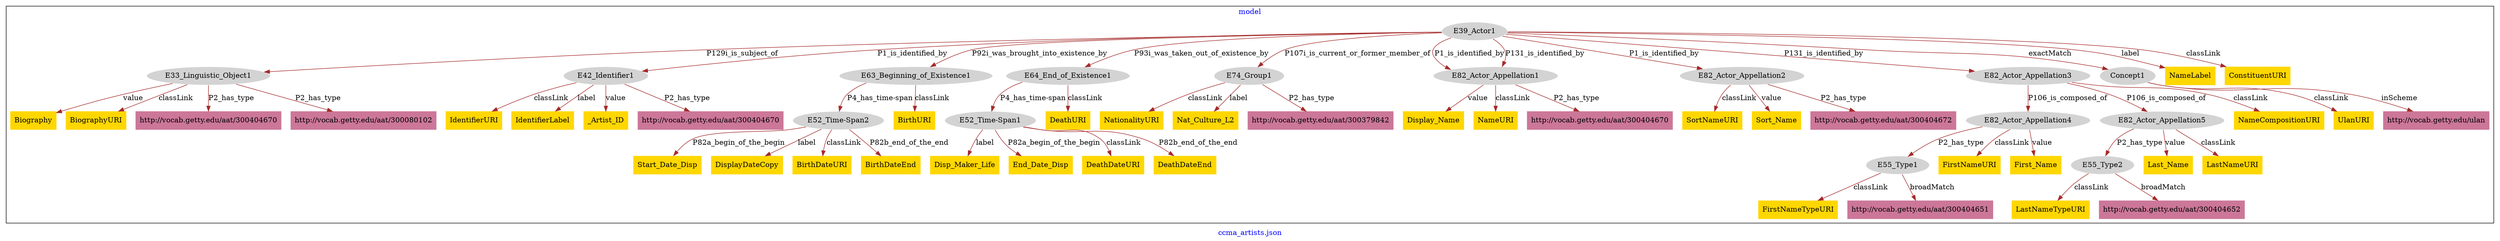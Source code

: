 digraph n0 {
fontcolor="blue"
remincross="true"
label="ccma_artists.json"
subgraph cluster {
label="model"
n2[style="filled",color="white",fillcolor="lightgray",label="E39_Actor1"];
n3[style="filled",color="white",fillcolor="lightgray",label="E33_Linguistic_Object1"];
n4[style="filled",color="white",fillcolor="lightgray",label="E42_Identifier1"];
n5[style="filled",color="white",fillcolor="lightgray",label="E63_Beginning_of_Existence1"];
n6[style="filled",color="white",fillcolor="lightgray",label="E64_End_of_Existence1"];
n7[style="filled",color="white",fillcolor="lightgray",label="E74_Group1"];
n8[style="filled",color="white",fillcolor="lightgray",label="E82_Actor_Appellation1"];
n9[style="filled",color="white",fillcolor="lightgray",label="E82_Actor_Appellation2"];
n10[style="filled",color="white",fillcolor="lightgray",label="E82_Actor_Appellation3"];
n11[style="filled",color="white",fillcolor="lightgray",label="Concept1"];
n12[style="filled",color="white",fillcolor="lightgray",label="E52_Time-Span2"];
n13[style="filled",color="white",fillcolor="lightgray",label="E52_Time-Span1"];
n14[style="filled",color="white",fillcolor="lightgray",label="E82_Actor_Appellation4"];
n15[style="filled",color="white",fillcolor="lightgray",label="E82_Actor_Appellation5"];
n16[style="filled",color="white",fillcolor="lightgray",label="E55_Type1"];
n17[style="filled",color="white",fillcolor="lightgray",label="E55_Type2"];
n18[shape="plaintext",style="filled",fillcolor="gold",label="Last_Name"];
n19[shape="plaintext",style="filled",fillcolor="gold",label="Display_Name"];
n20[shape="plaintext",style="filled",fillcolor="gold",label="SortNameURI"];
n21[shape="plaintext",style="filled",fillcolor="gold",label="Disp_Maker_Life"];
n22[shape="plaintext",style="filled",fillcolor="gold",label="End_Date_Disp"];
n23[shape="plaintext",style="filled",fillcolor="gold",label="FirstNameTypeURI"];
n24[shape="plaintext",style="filled",fillcolor="gold",label="Start_Date_Disp"];
n25[shape="plaintext",style="filled",fillcolor="gold",label="Biography"];
n26[shape="plaintext",style="filled",fillcolor="gold",label="FirstNameURI"];
n27[shape="plaintext",style="filled",fillcolor="gold",label="First_Name"];
n28[shape="plaintext",style="filled",fillcolor="gold",label="UlanURI"];
n29[shape="plaintext",style="filled",fillcolor="gold",label="DeathDateURI"];
n30[shape="plaintext",style="filled",fillcolor="gold",label="NationalityURI"];
n31[shape="plaintext",style="filled",fillcolor="gold",label="DisplayDateCopy"];
n32[shape="plaintext",style="filled",fillcolor="gold",label="BirthDateURI"];
n33[shape="plaintext",style="filled",fillcolor="gold",label="DeathURI"];
n34[shape="plaintext",style="filled",fillcolor="gold",label="IdentifierURI"];
n35[shape="plaintext",style="filled",fillcolor="gold",label="IdentifierLabel"];
n36[shape="plaintext",style="filled",fillcolor="gold",label="LastNameTypeURI"];
n37[shape="plaintext",style="filled",fillcolor="gold",label="_Artist_ID"];
n38[shape="plaintext",style="filled",fillcolor="gold",label="Sort_Name"];
n39[shape="plaintext",style="filled",fillcolor="gold",label="Nat_Culture_L2"];
n40[shape="plaintext",style="filled",fillcolor="gold",label="NameCompositionURI"];
n41[shape="plaintext",style="filled",fillcolor="gold",label="BiographyURI"];
n42[shape="plaintext",style="filled",fillcolor="gold",label="NameLabel"];
n43[shape="plaintext",style="filled",fillcolor="gold",label="NameURI"];
n44[shape="plaintext",style="filled",fillcolor="gold",label="DeathDateEnd"];
n45[shape="plaintext",style="filled",fillcolor="gold",label="LastNameURI"];
n46[shape="plaintext",style="filled",fillcolor="gold",label="BirthDateEnd"];
n47[shape="plaintext",style="filled",fillcolor="gold",label="ConstituentURI"];
n48[shape="plaintext",style="filled",fillcolor="gold",label="BirthURI"];
n49[shape="plaintext",style="filled",fillcolor="#CC7799",label="http://vocab.getty.edu/aat/300404670"];
n50[shape="plaintext",style="filled",fillcolor="#CC7799",label="http://vocab.getty.edu/aat/300080102"];
n51[shape="plaintext",style="filled",fillcolor="#CC7799",label="http://vocab.getty.edu/aat/300404672"];
n52[shape="plaintext",style="filled",fillcolor="#CC7799",label="http://vocab.getty.edu/aat/300404670"];
n53[shape="plaintext",style="filled",fillcolor="#CC7799",label="http://vocab.getty.edu/aat/300379842"];
n54[shape="plaintext",style="filled",fillcolor="#CC7799",label="http://vocab.getty.edu/aat/300404652"];
n55[shape="plaintext",style="filled",fillcolor="#CC7799",label="http://vocab.getty.edu/aat/300404670"];
n56[shape="plaintext",style="filled",fillcolor="#CC7799",label="http://vocab.getty.edu/aat/300404651"];
n57[shape="plaintext",style="filled",fillcolor="#CC7799",label="http://vocab.getty.edu/ulan"];
}
n2 -> n3[color="brown",fontcolor="black",label="P129i_is_subject_of"]
n2 -> n4[color="brown",fontcolor="black",label="P1_is_identified_by"]
n2 -> n5[color="brown",fontcolor="black",label="P92i_was_brought_into_existence_by"]
n2 -> n6[color="brown",fontcolor="black",label="P93i_was_taken_out_of_existence_by"]
n2 -> n7[color="brown",fontcolor="black",label="P107i_is_current_or_former_member_of"]
n2 -> n8[color="brown",fontcolor="black",label="P1_is_identified_by"]
n2 -> n9[color="brown",fontcolor="black",label="P1_is_identified_by"]
n2 -> n10[color="brown",fontcolor="black",label="P131_is_identified_by"]
n2 -> n11[color="brown",fontcolor="black",label="exactMatch"]
n5 -> n12[color="brown",fontcolor="black",label="P4_has_time-span"]
n6 -> n13[color="brown",fontcolor="black",label="P4_has_time-span"]
n10 -> n14[color="brown",fontcolor="black",label="P106_is_composed_of"]
n10 -> n15[color="brown",fontcolor="black",label="P106_is_composed_of"]
n14 -> n16[color="brown",fontcolor="black",label="P2_has_type"]
n15 -> n17[color="brown",fontcolor="black",label="P2_has_type"]
n15 -> n18[color="brown",fontcolor="black",label="value"]
n8 -> n19[color="brown",fontcolor="black",label="value"]
n9 -> n20[color="brown",fontcolor="black",label="classLink"]
n13 -> n21[color="brown",fontcolor="black",label="label"]
n13 -> n22[color="brown",fontcolor="black",label="P82a_begin_of_the_begin"]
n16 -> n23[color="brown",fontcolor="black",label="classLink"]
n12 -> n24[color="brown",fontcolor="black",label="P82a_begin_of_the_begin"]
n3 -> n25[color="brown",fontcolor="black",label="value"]
n14 -> n26[color="brown",fontcolor="black",label="classLink"]
n14 -> n27[color="brown",fontcolor="black",label="value"]
n11 -> n28[color="brown",fontcolor="black",label="classLink"]
n13 -> n29[color="brown",fontcolor="black",label="classLink"]
n7 -> n30[color="brown",fontcolor="black",label="classLink"]
n12 -> n31[color="brown",fontcolor="black",label="label"]
n12 -> n32[color="brown",fontcolor="black",label="classLink"]
n6 -> n33[color="brown",fontcolor="black",label="classLink"]
n4 -> n34[color="brown",fontcolor="black",label="classLink"]
n4 -> n35[color="brown",fontcolor="black",label="label"]
n17 -> n36[color="brown",fontcolor="black",label="classLink"]
n4 -> n37[color="brown",fontcolor="black",label="value"]
n9 -> n38[color="brown",fontcolor="black",label="value"]
n7 -> n39[color="brown",fontcolor="black",label="label"]
n10 -> n40[color="brown",fontcolor="black",label="classLink"]
n3 -> n41[color="brown",fontcolor="black",label="classLink"]
n2 -> n42[color="brown",fontcolor="black",label="label"]
n8 -> n43[color="brown",fontcolor="black",label="classLink"]
n13 -> n44[color="brown",fontcolor="black",label="P82b_end_of_the_end"]
n15 -> n45[color="brown",fontcolor="black",label="classLink"]
n12 -> n46[color="brown",fontcolor="black",label="P82b_end_of_the_end"]
n2 -> n47[color="brown",fontcolor="black",label="classLink"]
n5 -> n48[color="brown",fontcolor="black",label="classLink"]
n3 -> n49[color="brown",fontcolor="black",label="P2_has_type"]
n3 -> n50[color="brown",fontcolor="black",label="P2_has_type"]
n9 -> n51[color="brown",fontcolor="black",label="P2_has_type"]
n4 -> n52[color="brown",fontcolor="black",label="P2_has_type"]
n7 -> n53[color="brown",fontcolor="black",label="P2_has_type"]
n17 -> n54[color="brown",fontcolor="black",label="broadMatch"]
n2 -> n8[color="brown",fontcolor="black",label="P131_is_identified_by"]
n8 -> n55[color="brown",fontcolor="black",label="P2_has_type"]
n16 -> n56[color="brown",fontcolor="black",label="broadMatch"]
n11 -> n57[color="brown",fontcolor="black",label="inScheme"]
}
